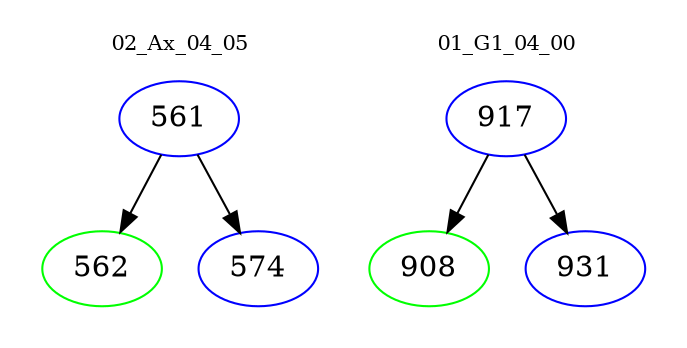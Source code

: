 digraph{
subgraph cluster_0 {
color = white
label = "02_Ax_04_05";
fontsize=10;
T0_561 [label="561", color="blue"]
T0_561 -> T0_562 [color="black"]
T0_562 [label="562", color="green"]
T0_561 -> T0_574 [color="black"]
T0_574 [label="574", color="blue"]
}
subgraph cluster_1 {
color = white
label = "01_G1_04_00";
fontsize=10;
T1_917 [label="917", color="blue"]
T1_917 -> T1_908 [color="black"]
T1_908 [label="908", color="green"]
T1_917 -> T1_931 [color="black"]
T1_931 [label="931", color="blue"]
}
}
